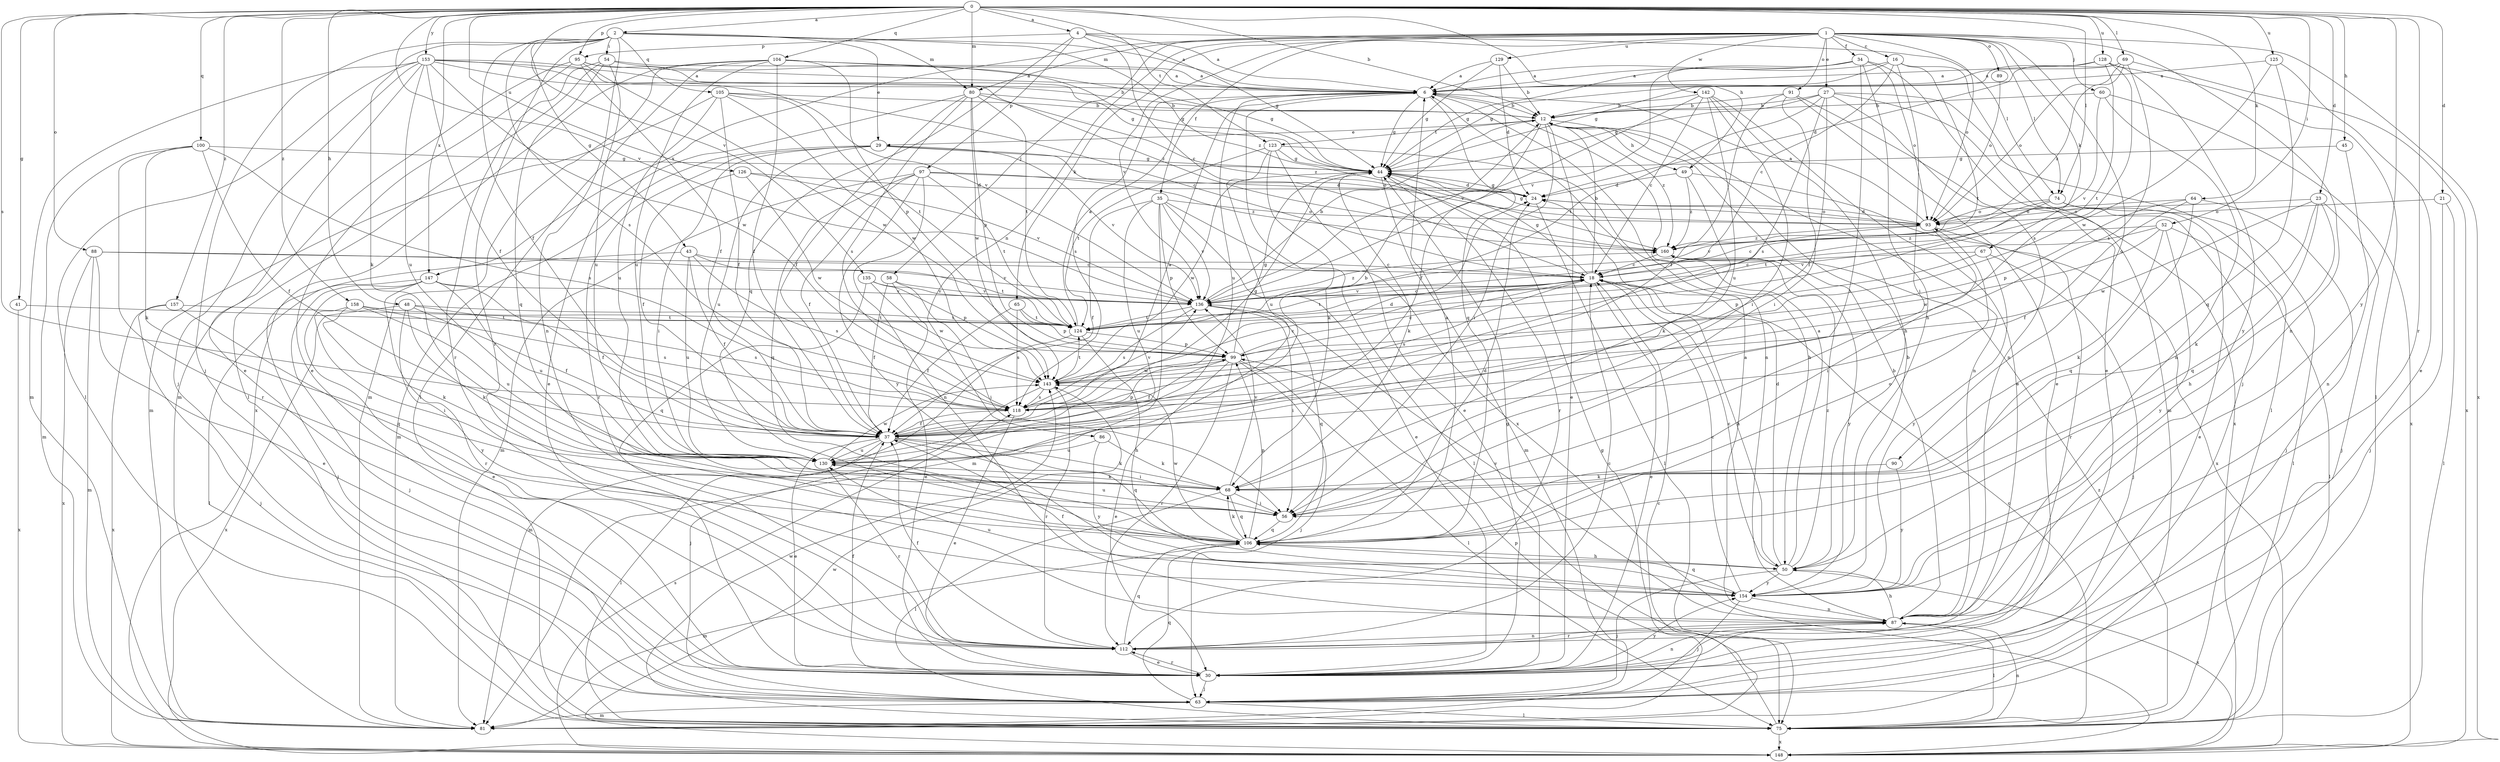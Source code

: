 strict digraph  {
0;
1;
2;
4;
6;
12;
16;
18;
21;
23;
24;
27;
29;
30;
34;
35;
37;
41;
43;
44;
45;
48;
49;
50;
52;
54;
56;
58;
60;
63;
64;
65;
67;
68;
69;
74;
75;
80;
81;
86;
87;
88;
89;
90;
91;
93;
95;
97;
99;
100;
104;
105;
106;
112;
118;
123;
124;
125;
126;
128;
129;
130;
135;
136;
142;
143;
147;
148;
153;
154;
157;
158;
160;
0 -> 2  [label=a];
0 -> 4  [label=a];
0 -> 12  [label=b];
0 -> 21  [label=d];
0 -> 23  [label=d];
0 -> 41  [label=g];
0 -> 45  [label=h];
0 -> 48  [label=h];
0 -> 49  [label=h];
0 -> 52  [label=i];
0 -> 64  [label=k];
0 -> 69  [label=l];
0 -> 74  [label=l];
0 -> 80  [label=m];
0 -> 88  [label=o];
0 -> 95  [label=p];
0 -> 100  [label=q];
0 -> 104  [label=q];
0 -> 112  [label=r];
0 -> 118  [label=s];
0 -> 123  [label=t];
0 -> 125  [label=u];
0 -> 126  [label=u];
0 -> 128  [label=u];
0 -> 135  [label=v];
0 -> 136  [label=v];
0 -> 147  [label=x];
0 -> 153  [label=y];
0 -> 154  [label=y];
0 -> 157  [label=z];
0 -> 158  [label=z];
1 -> 16  [label=c];
1 -> 27  [label=e];
1 -> 34  [label=f];
1 -> 35  [label=f];
1 -> 58  [label=j];
1 -> 60  [label=j];
1 -> 65  [label=k];
1 -> 67  [label=k];
1 -> 74  [label=l];
1 -> 80  [label=m];
1 -> 86  [label=n];
1 -> 87  [label=n];
1 -> 89  [label=o];
1 -> 90  [label=o];
1 -> 91  [label=o];
1 -> 93  [label=o];
1 -> 129  [label=u];
1 -> 136  [label=v];
1 -> 142  [label=w];
1 -> 147  [label=x];
1 -> 148  [label=x];
2 -> 6  [label=a];
2 -> 29  [label=e];
2 -> 37  [label=f];
2 -> 43  [label=g];
2 -> 54  [label=i];
2 -> 63  [label=j];
2 -> 68  [label=k];
2 -> 80  [label=m];
2 -> 87  [label=n];
2 -> 105  [label=q];
2 -> 112  [label=r];
2 -> 118  [label=s];
2 -> 160  [label=z];
4 -> 6  [label=a];
4 -> 18  [label=c];
4 -> 44  [label=g];
4 -> 74  [label=l];
4 -> 95  [label=p];
4 -> 97  [label=p];
4 -> 106  [label=q];
6 -> 12  [label=b];
6 -> 44  [label=g];
6 -> 87  [label=n];
6 -> 106  [label=q];
6 -> 118  [label=s];
6 -> 130  [label=u];
6 -> 148  [label=x];
12 -> 29  [label=e];
12 -> 30  [label=e];
12 -> 37  [label=f];
12 -> 49  [label=h];
12 -> 56  [label=i];
12 -> 87  [label=n];
12 -> 123  [label=t];
12 -> 160  [label=z];
16 -> 6  [label=a];
16 -> 18  [label=c];
16 -> 44  [label=g];
16 -> 56  [label=i];
16 -> 63  [label=j];
16 -> 124  [label=t];
18 -> 12  [label=b];
18 -> 30  [label=e];
18 -> 44  [label=g];
18 -> 50  [label=h];
18 -> 118  [label=s];
18 -> 124  [label=t];
18 -> 136  [label=v];
21 -> 63  [label=j];
21 -> 75  [label=l];
21 -> 93  [label=o];
23 -> 50  [label=h];
23 -> 63  [label=j];
23 -> 68  [label=k];
23 -> 93  [label=o];
23 -> 106  [label=q];
23 -> 143  [label=w];
24 -> 44  [label=g];
24 -> 75  [label=l];
24 -> 93  [label=o];
27 -> 12  [label=b];
27 -> 37  [label=f];
27 -> 44  [label=g];
27 -> 75  [label=l];
27 -> 81  [label=m];
27 -> 87  [label=n];
27 -> 118  [label=s];
27 -> 124  [label=t];
29 -> 44  [label=g];
29 -> 56  [label=i];
29 -> 81  [label=m];
29 -> 93  [label=o];
29 -> 112  [label=r];
29 -> 130  [label=u];
29 -> 136  [label=v];
30 -> 37  [label=f];
30 -> 44  [label=g];
30 -> 63  [label=j];
30 -> 87  [label=n];
30 -> 112  [label=r];
30 -> 154  [label=y];
34 -> 6  [label=a];
34 -> 30  [label=e];
34 -> 44  [label=g];
34 -> 50  [label=h];
34 -> 56  [label=i];
34 -> 93  [label=o];
34 -> 136  [label=v];
35 -> 30  [label=e];
35 -> 37  [label=f];
35 -> 75  [label=l];
35 -> 81  [label=m];
35 -> 93  [label=o];
35 -> 99  [label=p];
35 -> 130  [label=u];
35 -> 136  [label=v];
37 -> 6  [label=a];
37 -> 12  [label=b];
37 -> 30  [label=e];
37 -> 56  [label=i];
37 -> 68  [label=k];
37 -> 75  [label=l];
37 -> 99  [label=p];
37 -> 106  [label=q];
37 -> 130  [label=u];
41 -> 124  [label=t];
41 -> 148  [label=x];
43 -> 18  [label=c];
43 -> 37  [label=f];
43 -> 63  [label=j];
43 -> 118  [label=s];
43 -> 124  [label=t];
43 -> 130  [label=u];
44 -> 24  [label=d];
44 -> 68  [label=k];
44 -> 81  [label=m];
44 -> 112  [label=r];
44 -> 143  [label=w];
45 -> 44  [label=g];
45 -> 87  [label=n];
48 -> 37  [label=f];
48 -> 68  [label=k];
48 -> 118  [label=s];
48 -> 124  [label=t];
48 -> 148  [label=x];
48 -> 154  [label=y];
49 -> 24  [label=d];
49 -> 68  [label=k];
49 -> 148  [label=x];
49 -> 160  [label=z];
50 -> 6  [label=a];
50 -> 18  [label=c];
50 -> 24  [label=d];
50 -> 63  [label=j];
50 -> 148  [label=x];
50 -> 154  [label=y];
50 -> 160  [label=z];
52 -> 68  [label=k];
52 -> 75  [label=l];
52 -> 136  [label=v];
52 -> 143  [label=w];
52 -> 154  [label=y];
52 -> 160  [label=z];
54 -> 6  [label=a];
54 -> 44  [label=g];
54 -> 75  [label=l];
54 -> 106  [label=q];
54 -> 112  [label=r];
54 -> 130  [label=u];
56 -> 106  [label=q];
56 -> 130  [label=u];
58 -> 30  [label=e];
58 -> 37  [label=f];
58 -> 56  [label=i];
58 -> 136  [label=v];
60 -> 12  [label=b];
60 -> 87  [label=n];
60 -> 136  [label=v];
60 -> 148  [label=x];
63 -> 75  [label=l];
63 -> 81  [label=m];
63 -> 106  [label=q];
64 -> 37  [label=f];
64 -> 63  [label=j];
64 -> 93  [label=o];
64 -> 99  [label=p];
64 -> 106  [label=q];
65 -> 37  [label=f];
65 -> 99  [label=p];
65 -> 118  [label=s];
65 -> 124  [label=t];
67 -> 18  [label=c];
67 -> 63  [label=j];
67 -> 99  [label=p];
67 -> 154  [label=y];
68 -> 56  [label=i];
68 -> 75  [label=l];
68 -> 106  [label=q];
68 -> 136  [label=v];
69 -> 6  [label=a];
69 -> 24  [label=d];
69 -> 93  [label=o];
69 -> 118  [label=s];
69 -> 148  [label=x];
69 -> 160  [label=z];
74 -> 30  [label=e];
74 -> 75  [label=l];
74 -> 93  [label=o];
74 -> 124  [label=t];
74 -> 136  [label=v];
75 -> 18  [label=c];
75 -> 87  [label=n];
75 -> 99  [label=p];
75 -> 143  [label=w];
75 -> 148  [label=x];
75 -> 160  [label=z];
80 -> 12  [label=b];
80 -> 30  [label=e];
80 -> 37  [label=f];
80 -> 99  [label=p];
80 -> 118  [label=s];
80 -> 124  [label=t];
80 -> 143  [label=w];
80 -> 160  [label=z];
81 -> 18  [label=c];
81 -> 44  [label=g];
86 -> 68  [label=k];
86 -> 130  [label=u];
86 -> 154  [label=y];
87 -> 6  [label=a];
87 -> 12  [label=b];
87 -> 50  [label=h];
87 -> 75  [label=l];
87 -> 112  [label=r];
87 -> 136  [label=v];
88 -> 18  [label=c];
88 -> 30  [label=e];
88 -> 81  [label=m];
88 -> 136  [label=v];
88 -> 148  [label=x];
89 -> 93  [label=o];
90 -> 68  [label=k];
90 -> 154  [label=y];
91 -> 12  [label=b];
91 -> 30  [label=e];
91 -> 37  [label=f];
91 -> 56  [label=i];
91 -> 148  [label=x];
93 -> 6  [label=a];
93 -> 18  [label=c];
93 -> 24  [label=d];
93 -> 44  [label=g];
93 -> 56  [label=i];
93 -> 112  [label=r];
93 -> 160  [label=z];
95 -> 6  [label=a];
95 -> 30  [label=e];
95 -> 37  [label=f];
95 -> 44  [label=g];
95 -> 81  [label=m];
95 -> 143  [label=w];
97 -> 24  [label=d];
97 -> 37  [label=f];
97 -> 81  [label=m];
97 -> 87  [label=n];
97 -> 106  [label=q];
97 -> 124  [label=t];
97 -> 154  [label=y];
97 -> 160  [label=z];
99 -> 18  [label=c];
99 -> 30  [label=e];
99 -> 37  [label=f];
99 -> 44  [label=g];
99 -> 63  [label=j];
99 -> 75  [label=l];
99 -> 112  [label=r];
99 -> 143  [label=w];
100 -> 37  [label=f];
100 -> 44  [label=g];
100 -> 68  [label=k];
100 -> 81  [label=m];
100 -> 112  [label=r];
100 -> 118  [label=s];
104 -> 6  [label=a];
104 -> 37  [label=f];
104 -> 44  [label=g];
104 -> 75  [label=l];
104 -> 81  [label=m];
104 -> 99  [label=p];
104 -> 130  [label=u];
104 -> 148  [label=x];
105 -> 12  [label=b];
105 -> 18  [label=c];
105 -> 37  [label=f];
105 -> 81  [label=m];
105 -> 124  [label=t];
105 -> 130  [label=u];
105 -> 143  [label=w];
106 -> 6  [label=a];
106 -> 24  [label=d];
106 -> 50  [label=h];
106 -> 68  [label=k];
106 -> 81  [label=m];
106 -> 93  [label=o];
106 -> 99  [label=p];
106 -> 143  [label=w];
112 -> 18  [label=c];
112 -> 30  [label=e];
112 -> 37  [label=f];
112 -> 87  [label=n];
112 -> 106  [label=q];
118 -> 24  [label=d];
118 -> 30  [label=e];
118 -> 37  [label=f];
118 -> 44  [label=g];
118 -> 136  [label=v];
123 -> 30  [label=e];
123 -> 44  [label=g];
123 -> 50  [label=h];
123 -> 68  [label=k];
123 -> 124  [label=t];
123 -> 130  [label=u];
124 -> 6  [label=a];
124 -> 50  [label=h];
124 -> 81  [label=m];
124 -> 99  [label=p];
125 -> 6  [label=a];
125 -> 30  [label=e];
125 -> 106  [label=q];
125 -> 143  [label=w];
126 -> 24  [label=d];
126 -> 37  [label=f];
126 -> 136  [label=v];
126 -> 143  [label=w];
128 -> 6  [label=a];
128 -> 44  [label=g];
128 -> 75  [label=l];
128 -> 118  [label=s];
128 -> 124  [label=t];
128 -> 154  [label=y];
129 -> 6  [label=a];
129 -> 12  [label=b];
129 -> 24  [label=d];
129 -> 44  [label=g];
130 -> 68  [label=k];
130 -> 112  [label=r];
130 -> 143  [label=w];
135 -> 99  [label=p];
135 -> 106  [label=q];
135 -> 136  [label=v];
135 -> 143  [label=w];
136 -> 12  [label=b];
136 -> 18  [label=c];
136 -> 56  [label=i];
136 -> 106  [label=q];
136 -> 118  [label=s];
136 -> 124  [label=t];
136 -> 160  [label=z];
142 -> 12  [label=b];
142 -> 18  [label=c];
142 -> 30  [label=e];
142 -> 50  [label=h];
142 -> 56  [label=i];
142 -> 130  [label=u];
142 -> 136  [label=v];
143 -> 18  [label=c];
143 -> 63  [label=j];
143 -> 112  [label=r];
143 -> 118  [label=s];
143 -> 124  [label=t];
147 -> 30  [label=e];
147 -> 37  [label=f];
147 -> 63  [label=j];
147 -> 75  [label=l];
147 -> 112  [label=r];
147 -> 130  [label=u];
147 -> 136  [label=v];
148 -> 118  [label=s];
148 -> 143  [label=w];
153 -> 6  [label=a];
153 -> 12  [label=b];
153 -> 30  [label=e];
153 -> 37  [label=f];
153 -> 63  [label=j];
153 -> 75  [label=l];
153 -> 81  [label=m];
153 -> 130  [label=u];
153 -> 136  [label=v];
153 -> 143  [label=w];
153 -> 160  [label=z];
154 -> 12  [label=b];
154 -> 18  [label=c];
154 -> 37  [label=f];
154 -> 63  [label=j];
154 -> 87  [label=n];
154 -> 106  [label=q];
154 -> 130  [label=u];
157 -> 63  [label=j];
157 -> 106  [label=q];
157 -> 124  [label=t];
157 -> 148  [label=x];
158 -> 56  [label=i];
158 -> 68  [label=k];
158 -> 118  [label=s];
158 -> 124  [label=t];
158 -> 130  [label=u];
160 -> 18  [label=c];
160 -> 154  [label=y];
}
